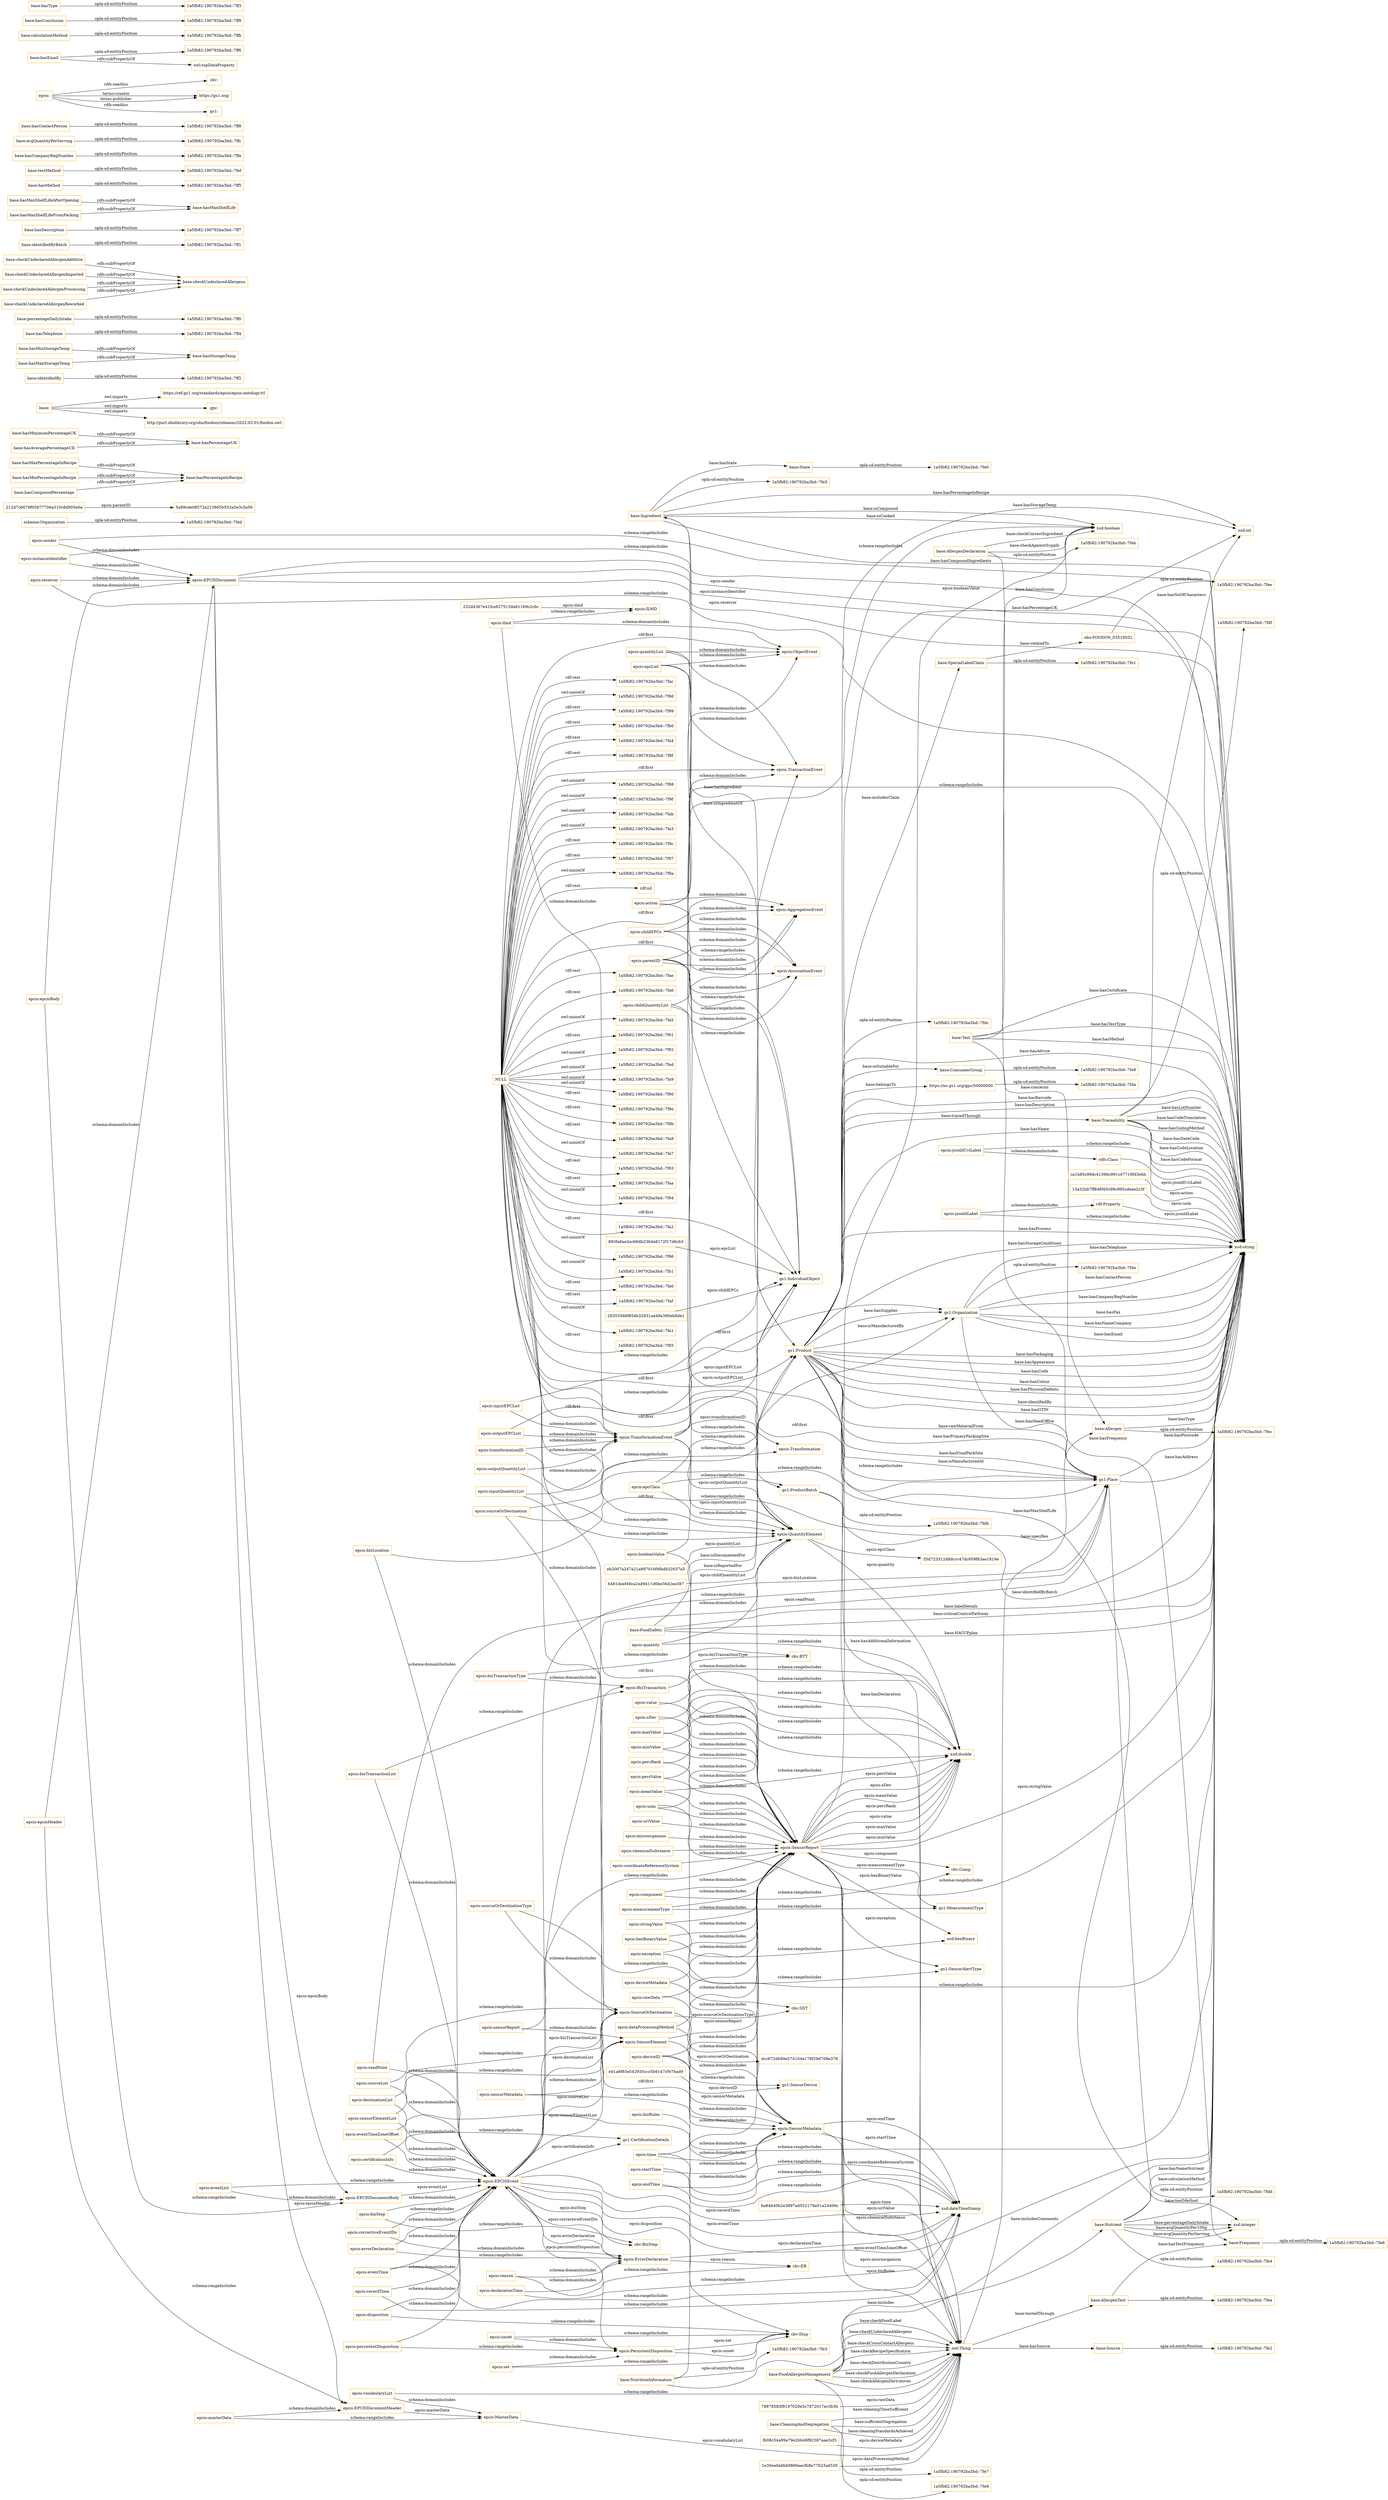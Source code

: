 digraph ar2dtool_diagram { 
rankdir=LR;
size="1501"
node [shape = rectangle, color="orange"]; "base:Test" "base:Ingredient" "base:Frequency" "base:SpecialLabelClaim" "gs1:Product" "gs1:ProductBatch" "base:Traceability" "base:Allergen" "schema:Organization" "base:NutritionInformation" "base:CleaningAndSegregation" "gs1:Place" "base:State" "base:Nutrient" "base:AllergenDeclaration" "base:Source" "base:FoodSafety" "base:FoodAllergenManagement" "base:ConsumerGroup" "gs1:Organization" "base:AllergenTest" "epcis:QuantityElement" "epcis:AggregationEvent" "1e30ea0ebbb9866aecfb8e77623a4530" "epcis:BizTransaction" "dcc672db89e574104e179f29d708e378" "fb08c54a99a79e2bb48f92387aae3cf3" "epcis:SourceOrDestination" "epcis:ErrorDeclaration" "ca1b85c99dc41396c991c47719fd3ebb" "6e84b40b2e3897ad552179a51a24406c" "epcis:MasterData" "epcis:ILMD" "13a32bb7ff84f065c99c995cdeee2c3f" "78878583f9197020e5c7d72017ec3b3b" "35d723312d8dccc47dc959f63ae1819e" "e01a8f83e542935ccc5b9147cf47bad9" "epcis:TransformationEvent" "epcis:EPCISDocumentHeader" "epcis:EPCISEvent" "893fa8ae2ec66db2364e8172f17d6cb3" "6481deef49ca2ed9411d6be36d2ee387" "epcis:AssociationEvent" "epcis:TransactionEvent" "epcis:SensorElement" "epcis:ObjectEvent" "212d7c6679f05977706a310c8d905e0a" "epcis:SensorReport" "5a89cde08572a213665b553a5e3c5a56" "epcis:Transformation" "26353566f854b32931aa49a390eb8de1" "eb2007a247a21a99701606bdb32637a5" "232d4367e41fce6275134e61169c2cbc" "epcis:EPCISDocument" "epcis:PersistentDisposition" "epcis:SensorMetadata" "epcis:EPCISDocumentBody" ; /*classes style*/
	"epcis:uom" -> "xsd:string" [ label = "schema:rangeIncludes" ];
	"epcis:uom" -> "epcis:QuantityElement" [ label = "schema:domainIncludes" ];
	"epcis:uom" -> "epcis:SensorReport" [ label = "schema:domainIncludes" ];
	"epcis:unset" -> "cbv:Disp" [ label = "schema:rangeIncludes" ];
	"epcis:unset" -> "epcis:PersistentDisposition" [ label = "schema:domainIncludes" ];
	"epcis:sensorMetadata" -> "epcis:SensorMetadata" [ label = "schema:rangeIncludes" ];
	"epcis:sensorMetadata" -> "epcis:SensorElement" [ label = "schema:domainIncludes" ];
	"epcis:epcList" -> "epcis:TransactionEvent" [ label = "schema:domainIncludes" ];
	"epcis:epcList" -> "epcis:ObjectEvent" [ label = "schema:domainIncludes" ];
	"epcis:epcList" -> "gs1:IndividualObject" [ label = "schema:rangeIncludes" ];
	"epcis:sourceOrDestination" -> "gs1:Place" [ label = "schema:rangeIncludes" ];
	"epcis:sourceOrDestination" -> "epcis:SourceOrDestination" [ label = "schema:domainIncludes" ];
	"epcis:sourceOrDestination" -> "gs1:Organization" [ label = "schema:rangeIncludes" ];
	"epcis:eventTime" -> "xsd:dateTimeStamp" [ label = "schema:rangeIncludes" ];
	"epcis:eventTime" -> "epcis:EPCISEvent" [ label = "schema:domainIncludes" ];
	"epcis:quantityList" -> "epcis:ObjectEvent" [ label = "schema:domainIncludes" ];
	"epcis:quantityList" -> "epcis:TransactionEvent" [ label = "schema:domainIncludes" ];
	"epcis:quantityList" -> "epcis:QuantityElement" [ label = "schema:rangeIncludes" ];
	"epcis:receiver" -> "epcis:EPCISDocument" [ label = "schema:domainIncludes" ];
	"epcis:receiver" -> "xsd:string" [ label = "schema:rangeIncludes" ];
	"base:Nutrient" -> "1a5fb82:190792ba3bd:-7fe4" [ label = "opla-sd:entityPosition" ];
	"epcis:bizTransactionType" -> "epcis:BizTransaction" [ label = "schema:domainIncludes" ];
	"epcis:bizTransactionType" -> "cbv:BTT" [ label = "schema:rangeIncludes" ];
	"epcis:masterData" -> "epcis:EPCISDocumentHeader" [ label = "schema:domainIncludes" ];
	"epcis:masterData" -> "epcis:MasterData" [ label = "schema:rangeIncludes" ];
	"base:hasMaxPercentageInRecipe" -> "base:hasPercentageInRecipe" [ label = "rdfs:subPropertyOf" ];
	"base:hasMinimumPercentageUK" -> "base:hasPercentageUK" [ label = "rdfs:subPropertyOf" ];
	"base:" -> "https://ref.gs1.org/standards/epcis/epcis-ontology.ttl" [ label = "owl:imports" ];
	"base:" -> "gpc:" [ label = "owl:imports" ];
	"base:" -> "http://purl.obolibrary.org/obo/foodon/releases/2022-02-01/foodon.owl" [ label = "owl:imports" ];
	"epcis:booleanValue" -> "epcis:SensorReport" [ label = "schema:domainIncludes" ];
	"epcis:booleanValue" -> "xsd:boolean" [ label = "schema:rangeIncludes" ];
	"base:identifiedBy" -> "1a5fb82:190792ba3bd:-7ff2" [ label = "opla-sd:entityPosition" ];
	"epcis:quantity" -> "xsd:double" [ label = "schema:rangeIncludes" ];
	"epcis:quantity" -> "epcis:QuantityElement" [ label = "schema:domainIncludes" ];
	"base:hasMinStorageTemp" -> "base:hasStorageTemp" [ label = "rdfs:subPropertyOf" ];
	"base:hasMinPercentageInRecipe" -> "base:hasPercentageInRecipe" [ label = "rdfs:subPropertyOf" ];
	"base:Ingredient" -> "1a5fb82:190792ba3bd:-7fe5" [ label = "opla-sd:entityPosition" ];
	"epcis:startTime" -> "epcis:SensorMetadata" [ label = "schema:domainIncludes" ];
	"epcis:startTime" -> "xsd:dateTimeStamp" [ label = "schema:rangeIncludes" ];
	"epcis:hexBinaryValue" -> "xsd:hexBinary" [ label = "schema:rangeIncludes" ];
	"epcis:hexBinaryValue" -> "epcis:SensorReport" [ label = "schema:domainIncludes" ];
	"epcis:certificationInfo" -> "gs1:CertificationDetails" [ label = "schema:rangeIncludes" ];
	"epcis:certificationInfo" -> "epcis:EPCISEvent" [ label = "schema:domainIncludes" ];
	"base:FoodAllergenManagement" -> "1a5fb82:190792ba3bd:-7fe7" [ label = "opla-sd:entityPosition" ];
	"epcis:sourceList" -> "epcis:SourceOrDestination" [ label = "schema:rangeIncludes" ];
	"epcis:sourceList" -> "epcis:EPCISEvent" [ label = "schema:domainIncludes" ];
	"epcis:reason" -> "epcis:ErrorDeclaration" [ label = "schema:domainIncludes" ];
	"epcis:reason" -> "cbv:ER" [ label = "schema:rangeIncludes" ];
	"schema:Organization" -> "1a5fb82:190792ba3bd:-7fed" [ label = "opla-sd:entityPosition" ];
	"base:hasTelephone" -> "1a5fb82:190792ba3bd:-7ff4" [ label = "opla-sd:entityPosition" ];
	"base:percentageDailyIntake" -> "1a5fb82:190792ba3bd:-7ff0" [ label = "opla-sd:entityPosition" ];
	"epcis:parentID" -> "epcis:TransactionEvent" [ label = "schema:domainIncludes" ];
	"epcis:parentID" -> "epcis:AssociationEvent" [ label = "schema:domainIncludes" ];
	"epcis:parentID" -> "gs1:IndividualObject" [ label = "schema:rangeIncludes" ];
	"epcis:parentID" -> "gs1:Place" [ label = "schema:rangeIncludes" ];
	"epcis:parentID" -> "epcis:AggregationEvent" [ label = "schema:domainIncludes" ];
	"epcis:uriValue" -> "epcis:SensorReport" [ label = "schema:domainIncludes" ];
	"epcis:recordTime" -> "epcis:EPCISEvent" [ label = "schema:domainIncludes" ];
	"epcis:recordTime" -> "xsd:dateTimeStamp" [ label = "schema:rangeIncludes" ];
	"epcis:deviceID" -> "gs1:SensorDevice" [ label = "schema:rangeIncludes" ];
	"epcis:deviceID" -> "epcis:SensorMetadata" [ label = "schema:domainIncludes" ];
	"epcis:deviceID" -> "epcis:SensorReport" [ label = "schema:domainIncludes" ];
	"epcis:ilmd" -> "epcis:ObjectEvent" [ label = "schema:domainIncludes" ];
	"epcis:ilmd" -> "epcis:ILMD" [ label = "schema:rangeIncludes" ];
	"epcis:ilmd" -> "epcis:TransformationEvent" [ label = "schema:domainIncludes" ];
	"base:checkUndeclaredAllergenAdditive" -> "base:checkUndeclaredAllergens" [ label = "rdfs:subPropertyOf" ];
	"epcis:bizRules" -> "epcis:SensorMetadata" [ label = "schema:domainIncludes" ];
	"epcis:meanValue" -> "epcis:SensorReport" [ label = "schema:domainIncludes" ];
	"epcis:meanValue" -> "xsd:double" [ label = "schema:rangeIncludes" ];
	"epcis:microorganism" -> "epcis:SensorReport" [ label = "schema:domainIncludes" ];
	"epcis:value" -> "epcis:SensorReport" [ label = "schema:domainIncludes" ];
	"epcis:value" -> "xsd:double" [ label = "schema:rangeIncludes" ];
	"epcis:sender" -> "xsd:string" [ label = "schema:rangeIncludes" ];
	"epcis:sender" -> "epcis:EPCISDocument" [ label = "schema:domainIncludes" ];
	"https://ns.gs1.org/gpc/50000000" -> "1a5fb82:190792ba3bd:-7fda" [ label = "opla-sd:entityPosition" ];
	"epcis:endTime" -> "epcis:SensorMetadata" [ label = "schema:domainIncludes" ];
	"epcis:endTime" -> "xsd:dateTimeStamp" [ label = "schema:rangeIncludes" ];
	"epcis:sDev" -> "xsd:double" [ label = "schema:rangeIncludes" ];
	"epcis:sDev" -> "epcis:SensorReport" [ label = "schema:domainIncludes" ];
	"epcis:epcisBody" -> "epcis:EPCISDocument" [ label = "schema:domainIncludes" ];
	"epcis:epcisBody" -> "epcis:EPCISDocumentBody" [ label = "schema:rangeIncludes" ];
	"epcis:instanceIdentifier" -> "epcis:EPCISDocument" [ label = "schema:domainIncludes" ];
	"epcis:instanceIdentifier" -> "xsd:string" [ label = "schema:rangeIncludes" ];
	"gs1:Place" -> "1a5fb82:190792ba3bd:-7fdd" [ label = "opla-sd:entityPosition" ];
	"epcis:exception" -> "gs1:SensorAlertType" [ label = "schema:rangeIncludes" ];
	"epcis:exception" -> "epcis:SensorReport" [ label = "schema:domainIncludes" ];
	"epcis:maxValue" -> "xsd:double" [ label = "schema:rangeIncludes" ];
	"epcis:maxValue" -> "epcis:SensorReport" [ label = "schema:domainIncludes" ];
	"base:AllergenTest" -> "1a5fb82:190792ba3bd:-7fea" [ label = "opla-sd:entityPosition" ];
	"gs1:ProductBatch" -> "1a5fb82:190792ba3bd:-7fdb" [ label = "opla-sd:entityPosition" ];
	"epcis:action" -> "xsd:string" [ label = "schema:rangeIncludes" ];
	"epcis:action" -> "epcis:AggregationEvent" [ label = "schema:domainIncludes" ];
	"epcis:action" -> "epcis:AssociationEvent" [ label = "schema:domainIncludes" ];
	"epcis:action" -> "epcis:ObjectEvent" [ label = "schema:domainIncludes" ];
	"epcis:action" -> "epcis:TransactionEvent" [ label = "schema:domainIncludes" ];
	"base:AllergenDeclaration" -> "1a5fb82:190792ba3bd:-7feb" [ label = "opla-sd:entityPosition" ];
	"epcis:rawData" -> "epcis:SensorReport" [ label = "schema:domainIncludes" ];
	"epcis:rawData" -> "epcis:SensorMetadata" [ label = "schema:domainIncludes" ];
	"epcis:epcClass" -> "epcis:QuantityElement" [ label = "schema:domainIncludes" ];
	"epcis:epcClass" -> "gs1:Product" [ label = "schema:rangeIncludes" ];
	"epcis:epcClass" -> "gs1:ProductBatch" [ label = "schema:rangeIncludes" ];
	"epcis:eventTimeZoneOffset" -> "xsd:string" [ label = "schema:rangeIncludes" ];
	"epcis:eventTimeZoneOffset" -> "epcis:EPCISEvent" [ label = "schema:domainIncludes" ];
	"base:identifiedByBatch" -> "1a5fb82:190792ba3bd:-7ff1" [ label = "opla-sd:entityPosition" ];
	"epcis:persistentDisposition" -> "epcis:EPCISEvent" [ label = "schema:domainIncludes" ];
	"epcis:persistentDisposition" -> "epcis:PersistentDisposition" [ label = "schema:rangeIncludes" ];
	"base:hasDescription" -> "1a5fb82:190792ba3bd:-7ff7" [ label = "opla-sd:entityPosition" ];
	"base:hasMaxShelfLifeAfterOpening" -> "base:hasMaxShelfLife" [ label = "rdfs:subPropertyOf" ];
	"epcis:jsonldLabel" -> "rdf:Property" [ label = "schema:domainIncludes" ];
	"epcis:jsonldLabel" -> "xsd:string" [ label = "schema:rangeIncludes" ];
	"epcis:dataProcessingMethod" -> "epcis:SensorReport" [ label = "schema:domainIncludes" ];
	"epcis:dataProcessingMethod" -> "epcis:SensorMetadata" [ label = "schema:domainIncludes" ];
	"base:hasMaxStorageTemp" -> "base:hasStorageTemp" [ label = "rdfs:subPropertyOf" ];
	"epcis:transformationID" -> "epcis:Transformation" [ label = "schema:rangeIncludes" ];
	"epcis:transformationID" -> "epcis:TransformationEvent" [ label = "schema:domainIncludes" ];
	"epcis:epcisHeader" -> "epcis:EPCISDocumentHeader" [ label = "schema:rangeIncludes" ];
	"epcis:epcisHeader" -> "epcis:EPCISDocument" [ label = "schema:domainIncludes" ];
	"epcis:errorDeclaration" -> "epcis:EPCISEvent" [ label = "schema:domainIncludes" ];
	"epcis:errorDeclaration" -> "epcis:ErrorDeclaration" [ label = "schema:rangeIncludes" ];
	"epcis:inputEPCList" -> "gs1:IndividualObject" [ label = "schema:rangeIncludes" ];
	"epcis:inputEPCList" -> "epcis:TransformationEvent" [ label = "schema:domainIncludes" ];
	"base:hasMethod" -> "1a5fb82:190792ba3bd:-7ff5" [ label = "opla-sd:entityPosition" ];
	"epcis:component" -> "epcis:SensorReport" [ label = "schema:domainIncludes" ];
	"epcis:component" -> "cbv:Comp" [ label = "schema:rangeIncludes" ];
	"epcis:set" -> "epcis:PersistentDisposition" [ label = "schema:domainIncludes" ];
	"epcis:set" -> "cbv:Disp" [ label = "schema:rangeIncludes" ];
	"epcis:outputQuantityList" -> "epcis:TransformationEvent" [ label = "schema:domainIncludes" ];
	"epcis:outputQuantityList" -> "epcis:QuantityElement" [ label = "schema:rangeIncludes" ];
	"epcis:destinationList" -> "epcis:EPCISEvent" [ label = "schema:domainIncludes" ];
	"epcis:destinationList" -> "epcis:SourceOrDestination" [ label = "schema:rangeIncludes" ];
	"base:hasCompoundPercentage" -> "base:hasPercentageInRecipe" [ label = "rdfs:subPropertyOf" ];
	"epcis:deviceMetadata" -> "epcis:SensorReport" [ label = "schema:domainIncludes" ];
	"epcis:deviceMetadata" -> "epcis:SensorMetadata" [ label = "schema:domainIncludes" ];
	"gs1:Organization" -> "1a5fb82:190792ba3bd:-7fde" [ label = "opla-sd:entityPosition" ];
	"epcis:chemicalSubstance" -> "epcis:SensorReport" [ label = "schema:domainIncludes" ];
	"epcis:sourceOrDestinationType" -> "epcis:SourceOrDestination" [ label = "schema:domainIncludes" ];
	"epcis:sourceOrDestinationType" -> "cbv:SDT" [ label = "schema:rangeIncludes" ];
	"epcis:measurementType" -> "gs1:MeasurementType" [ label = "schema:rangeIncludes" ];
	"epcis:measurementType" -> "epcis:SensorReport" [ label = "schema:domainIncludes" ];
	"epcis:bizLocation" -> "epcis:EPCISEvent" [ label = "schema:domainIncludes" ];
	"epcis:bizLocation" -> "gs1:Place" [ label = "schema:rangeIncludes" ];
	"epcis:outputEPCList" -> "epcis:TransformationEvent" [ label = "schema:domainIncludes" ];
	"epcis:outputEPCList" -> "gs1:IndividualObject" [ label = "schema:rangeIncludes" ];
	"epcis:stringValue" -> "epcis:SensorReport" [ label = "schema:domainIncludes" ];
	"epcis:stringValue" -> "xsd:string" [ label = "schema:rangeIncludes" ];
	"epcis:jsonldUriLabel" -> "xsd:string" [ label = "schema:rangeIncludes" ];
	"epcis:jsonldUriLabel" -> "rdfs:Class" [ label = "schema:domainIncludes" ];
	"base:ConsumerGroup" -> "1a5fb82:190792ba3bd:-7fe8" [ label = "opla-sd:entityPosition" ];
	"epcis:bizTransactionList" -> "epcis:BizTransaction" [ label = "schema:rangeIncludes" ];
	"epcis:bizTransactionList" -> "epcis:EPCISEvent" [ label = "schema:domainIncludes" ];
	"base:CleaningAndSegregation" -> "1a5fb82:190792ba3bd:-7fe9" [ label = "opla-sd:entityPosition" ];
	"base:Traceability" -> "1a5fb82:190792ba3bd:-7fdf" [ label = "opla-sd:entityPosition" ];
	"base:Allergen" -> "1a5fb82:190792ba3bd:-7fec" [ label = "opla-sd:entityPosition" ];
	"base:Source" -> "1a5fb82:190792ba3bd:-7fe2" [ label = "opla-sd:entityPosition" ];
	"base:checkUndeclaredAllergenImported" -> "base:checkUndeclaredAllergens" [ label = "rdfs:subPropertyOf" ];
	"epcis:minValue" -> "epcis:SensorReport" [ label = "schema:domainIncludes" ];
	"epcis:minValue" -> "xsd:double" [ label = "schema:rangeIncludes" ];
	"epcis:disposition" -> "cbv:Disp" [ label = "schema:rangeIncludes" ];
	"epcis:disposition" -> "epcis:EPCISEvent" [ label = "schema:domainIncludes" ];
	"base:testMethod" -> "1a5fb82:190792ba3bd:-7fef" [ label = "opla-sd:entityPosition" ];
	"epcis:sensorElementList" -> "epcis:SensorElement" [ label = "schema:rangeIncludes" ];
	"epcis:sensorElementList" -> "epcis:EPCISEvent" [ label = "schema:domainIncludes" ];
	"base:hasCompanyRegNumber" -> "1a5fb82:190792ba3bd:-7ffa" [ label = "opla-sd:entityPosition" ];
	"epcis:time" -> "xsd:dateTimeStamp" [ label = "schema:rangeIncludes" ];
	"epcis:time" -> "epcis:SensorReport" [ label = "schema:domainIncludes" ];
	"epcis:time" -> "epcis:SensorMetadata" [ label = "schema:domainIncludes" ];
	"base:avgQuantityPerServing" -> "1a5fb82:190792ba3bd:-7ffc" [ label = "opla-sd:entityPosition" ];
	"base:State" -> "1a5fb82:190792ba3bd:-7fe0" [ label = "opla-sd:entityPosition" ];
	"base:SpecialLabelClaim" -> "1a5fb82:190792ba3bd:-7fe1" [ label = "opla-sd:entityPosition" ];
	"base:checkUndeclaredAllergenProcessing" -> "base:checkUndeclaredAllergens" [ label = "rdfs:subPropertyOf" ];
	"base:hasContactPerson" -> "1a5fb82:190792ba3bd:-7ff8" [ label = "opla-sd:entityPosition" ];
	"epcis:inputQuantityList" -> "epcis:QuantityElement" [ label = "schema:rangeIncludes" ];
	"epcis:inputQuantityList" -> "epcis:TransformationEvent" [ label = "schema:domainIncludes" ];
	"NULL" -> "1a5fb82:190792ba3bd:-7fa2" [ label = "rdf:rest" ];
	"NULL" -> "gs1:IndividualObject" [ label = "rdf:first" ];
	"NULL" -> "1a5fb82:190792ba3bd:-7f96" [ label = "owl:unionOf" ];
	"NULL" -> "gs1:Organization" [ label = "rdf:first" ];
	"NULL" -> "epcis:TransformationEvent" [ label = "rdf:first" ];
	"NULL" -> "1a5fb82:190792ba3bd:-7fb1" [ label = "owl:unionOf" ];
	"NULL" -> "epcis:QuantityElement" [ label = "rdf:first" ];
	"NULL" -> "1a5fb82:190792ba3bd:-7fa0" [ label = "rdf:rest" ];
	"NULL" -> "1a5fb82:190792ba3bd:-7faf" [ label = "rdf:rest" ];
	"NULL" -> "1a5fb82:190792ba3bd:-7fa1" [ label = "owl:unionOf" ];
	"NULL" -> "1a5fb82:190792ba3bd:-7f95" [ label = "rdf:rest" ];
	"NULL" -> "1a5fb82:190792ba3bd:-7fac" [ label = "rdf:rest" ];
	"NULL" -> "1a5fb82:190792ba3bd:-7f9d" [ label = "owl:unionOf" ];
	"NULL" -> "1a5fb82:190792ba3bd:-7f99" [ label = "rdf:rest" ];
	"NULL" -> "1a5fb82:190792ba3bd:-7fb0" [ label = "rdf:rest" ];
	"NULL" -> "1a5fb82:190792ba3bd:-7fa4" [ label = "rdf:rest" ];
	"NULL" -> "1a5fb82:190792ba3bd:-7f8f" [ label = "rdf:rest" ];
	"NULL" -> "1a5fb82:190792ba3bd:-7f98" [ label = "owl:unionOf" ];
	"NULL" -> "1a5fb82:190792ba3bd:-7f9f" [ label = "owl:unionOf" ];
	"NULL" -> "1a5fb82:190792ba3bd:-7fab" [ label = "owl:unionOf" ];
	"NULL" -> "epcis:ObjectEvent" [ label = "rdf:first" ];
	"NULL" -> "epcis:SensorReport" [ label = "rdf:first" ];
	"NULL" -> "1a5fb82:190792ba3bd:-7fa3" [ label = "owl:unionOf" ];
	"NULL" -> "1a5fb82:190792ba3bd:-7f9c" [ label = "rdf:rest" ];
	"NULL" -> "1a5fb82:190792ba3bd:-7f97" [ label = "rdf:rest" ];
	"NULL" -> "1a5fb82:190792ba3bd:-7f9a" [ label = "owl:unionOf" ];
	"NULL" -> "rdf:nil" [ label = "rdf:rest" ];
	"NULL" -> "gs1:Place" [ label = "rdf:first" ];
	"NULL" -> "1a5fb82:190792ba3bd:-7fae" [ label = "rdf:rest" ];
	"NULL" -> "1a5fb82:190792ba3bd:-7fa6" [ label = "rdf:rest" ];
	"NULL" -> "1a5fb82:190792ba3bd:-7fa5" [ label = "owl:unionOf" ];
	"NULL" -> "1a5fb82:190792ba3bd:-7f91" [ label = "rdf:rest" ];
	"NULL" -> "epcis:TransactionEvent" [ label = "rdf:first" ];
	"NULL" -> "1a5fb82:190792ba3bd:-7f92" [ label = "owl:unionOf" ];
	"NULL" -> "gs1:Product" [ label = "rdf:first" ];
	"NULL" -> "1a5fb82:190792ba3bd:-7fad" [ label = "owl:unionOf" ];
	"NULL" -> "epcis:SensorMetadata" [ label = "rdf:first" ];
	"NULL" -> "gs1:ProductBatch" [ label = "rdf:first" ];
	"NULL" -> "epcis:AggregationEvent" [ label = "rdf:first" ];
	"NULL" -> "1a5fb82:190792ba3bd:-7fa9" [ label = "owl:unionOf" ];
	"NULL" -> "1a5fb82:190792ba3bd:-7f90" [ label = "owl:unionOf" ];
	"NULL" -> "1a5fb82:190792ba3bd:-7f9e" [ label = "rdf:rest" ];
	"NULL" -> "1a5fb82:190792ba3bd:-7f9b" [ label = "rdf:rest" ];
	"NULL" -> "epcis:AssociationEvent" [ label = "rdf:first" ];
	"NULL" -> "1a5fb82:190792ba3bd:-7fa8" [ label = "rdf:rest" ];
	"NULL" -> "1a5fb82:190792ba3bd:-7fa7" [ label = "owl:unionOf" ];
	"NULL" -> "1a5fb82:190792ba3bd:-7f93" [ label = "rdf:rest" ];
	"NULL" -> "1a5fb82:190792ba3bd:-7faa" [ label = "rdf:rest" ];
	"NULL" -> "1a5fb82:190792ba3bd:-7f94" [ label = "owl:unionOf" ];
	"epcis:" -> "cbv:" [ label = "rdfs:seeAlso" ];
	"epcis:" -> "https://gs1.org/" [ label = "terms:creator" ];
	"epcis:" -> "gs1:" [ label = "rdfs:seeAlso" ];
	"epcis:" -> "https://gs1.org/" [ label = "terms:publisher" ];
	"epcis:correctiveEventIDs" -> "epcis:ErrorDeclaration" [ label = "schema:domainIncludes" ];
	"epcis:correctiveEventIDs" -> "epcis:EPCISEvent" [ label = "schema:rangeIncludes" ];
	"epcis:readPoint" -> "gs1:Place" [ label = "schema:rangeIncludes" ];
	"epcis:readPoint" -> "epcis:EPCISEvent" [ label = "schema:domainIncludes" ];
	"obo:FOODON_03510032" -> "1a5fb82:190792ba3bd:-7fee" [ label = "opla-sd:entityPosition" ];
	"base:hasAveragePercentageUK" -> "base:hasPercentageUK" [ label = "rdfs:subPropertyOf" ];
	"gs1:Product" -> "1a5fb82:190792ba3bd:-7fdc" [ label = "opla-sd:entityPosition" ];
	"base:Frequency" -> "1a5fb82:190792ba3bd:-7fe6" [ label = "opla-sd:entityPosition" ];
	"epcis:coordinateReferenceSystem" -> "epcis:SensorReport" [ label = "schema:domainIncludes" ];
	"base:checkUndeclaredAllergenReworked" -> "base:checkUndeclaredAllergens" [ label = "rdfs:subPropertyOf" ];
	"base:hasEmail" -> "1a5fb82:190792ba3bd:-7ff6" [ label = "opla-sd:entityPosition" ];
	"base:hasEmail" -> "owl:topDataProperty" [ label = "rdfs:subPropertyOf" ];
	"base:calculationMethod" -> "1a5fb82:190792ba3bd:-7ffb" [ label = "opla-sd:entityPosition" ];
	"base:hasConclusion" -> "1a5fb82:190792ba3bd:-7ff9" [ label = "opla-sd:entityPosition" ];
	"epcis:percRank" -> "xsd:double" [ label = "schema:rangeIncludes" ];
	"epcis:percRank" -> "epcis:SensorReport" [ label = "schema:domainIncludes" ];
	"epcis:percValue" -> "xsd:double" [ label = "schema:rangeIncludes" ];
	"epcis:percValue" -> "epcis:SensorReport" [ label = "schema:domainIncludes" ];
	"epcis:eventList" -> "epcis:EPCISEvent" [ label = "schema:rangeIncludes" ];
	"epcis:eventList" -> "epcis:EPCISDocumentBody" [ label = "schema:domainIncludes" ];
	"base:NutritionInformation" -> "1a5fb82:190792ba3bd:-7fe3" [ label = "opla-sd:entityPosition" ];
	"epcis:declarationTime" -> "epcis:ErrorDeclaration" [ label = "schema:domainIncludes" ];
	"epcis:declarationTime" -> "xsd:dateTimeStamp" [ label = "schema:rangeIncludes" ];
	"base:hasType" -> "1a5fb82:190792ba3bd:-7ff3" [ label = "opla-sd:entityPosition" ];
	"epcis:bizStep" -> "epcis:EPCISEvent" [ label = "schema:domainIncludes" ];
	"epcis:bizStep" -> "cbv:BizStep" [ label = "schema:rangeIncludes" ];
	"epcis:childQuantityList" -> "epcis:AggregationEvent" [ label = "schema:domainIncludes" ];
	"epcis:childQuantityList" -> "epcis:QuantityElement" [ label = "schema:rangeIncludes" ];
	"epcis:childQuantityList" -> "epcis:AssociationEvent" [ label = "schema:domainIncludes" ];
	"epcis:sensorReport" -> "epcis:SensorElement" [ label = "schema:domainIncludes" ];
	"epcis:sensorReport" -> "epcis:SensorReport" [ label = "schema:rangeIncludes" ];
	"epcis:vocabularyList" -> "epcis:MasterData" [ label = "schema:domainIncludes" ];
	"epcis:vocabularyList" -> "owl:Thing" [ label = "schema:rangeIncludes" ];
	"epcis:childEPCs" -> "gs1:IndividualObject" [ label = "schema:rangeIncludes" ];
	"epcis:childEPCs" -> "epcis:AggregationEvent" [ label = "schema:domainIncludes" ];
	"epcis:childEPCs" -> "epcis:AssociationEvent" [ label = "schema:domainIncludes" ];
	"base:hasMaxShelfLifeFromPacking" -> "base:hasMaxShelfLife" [ label = "rdfs:subPropertyOf" ];
	"212d7c6679f05977706a310c8d905e0a" -> "5a89cde08572a213665b553a5e3c5a56" [ label = "epcis:parentID" ];
	"base:Nutrient" -> "xsd:integer" [ label = "base:avgQuantityPer100g" ];
	"gs1:Product" -> "base:ConsumerGroup" [ label = "base:isSuitableFor" ];
	"epcis:SensorReport" -> "xsd:double" [ label = "epcis:percValue" ];
	"gs1:Product" -> "xsd:string" [ label = "base:hasName" ];
	"owl:Thing" -> "base:AllergenTest" [ label = "base:testedThrough" ];
	"base:FoodAllergenManagement" -> "owl:Thing" [ label = "base:checkRecipeSpecification" ];
	"epcis:TransformationEvent" -> "gs1:IndividualObject" [ label = "epcis:outputEPCList" ];
	"epcis:SensorReport" -> "gs1:SensorAlertType" [ label = "epcis:exception" ];
	"gs1:Product" -> "gs1:Place" [ label = "base:isManufacturedAt" ];
	"epcis:EPCISDocument" -> "epcis:EPCISDocumentHeader" [ label = "epcis:epcisHeader" ];
	"epcis:EPCISEvent" -> "xsd:dateTimeStamp" [ label = "epcis:recordTime" ];
	"epcis:TransformationEvent" -> "epcis:Transformation" [ label = "epcis:transformationID" ];
	"rdf:Property" -> "xsd:string" [ label = "epcis:jsonldLabel" ];
	"base:NutritionInformation" -> "gs1:Product" [ label = "base:isReportedFor" ];
	"epcis:PersistentDisposition" -> "cbv:Disp" [ label = "epcis:unset" ];
	"base:CleaningAndSegregation" -> "owl:Thing" [ label = "base:cleaningStandardsAchieved" ];
	"gs1:Product" -> "base:Traceability" [ label = "base:tracedThrough" ];
	"base:Traceability" -> "xsd:string" [ label = "base:hasCodeLocation" ];
	"epcis:SensorReport" -> "xsd:string" [ label = "epcis:stringValue" ];
	"epcis:SensorReport" -> "xsd:double" [ label = "epcis:sDev" ];
	"base:CleaningAndSegregation" -> "owl:Thing" [ label = "base:cleaningTimeSufficient" ];
	"gs1:Product" -> "gs1:Organization" [ label = "base:isManufacturedBy" ];
	"gs1:Organization" -> "xsd:string" [ label = "base:hasCompanyRegNumber" ];
	"base:Traceability" -> "xsd:int" [ label = "base:hasNoOfCharacters" ];
	"base:Test" -> "xsd:string" [ label = "base:hasMethod" ];
	"epcis:EPCISEvent" -> "gs1:Place" [ label = "epcis:bizLocation" ];
	"epcis:SensorReport" -> "xsd:double" [ label = "epcis:meanValue" ];
	"base:FoodAllergenManagement" -> "owl:Thing" [ label = "base:checkDistributionCountry" ];
	"epcis:EPCISEvent" -> "epcis:SourceOrDestination" [ label = "epcis:destinationList" ];
	"epcis:SensorReport" -> "owl:Thing" [ label = "epcis:coordinateReferenceSystem" ];
	"base:FoodSafety" -> "xsd:string" [ label = "base:labelDetails" ];
	"epcis:QuantityElement" -> "xsd:double" [ label = "epcis:quantity" ];
	"epcis:PersistentDisposition" -> "cbv:Disp" [ label = "epcis:set" ];
	"base:Nutrient" -> "xsd:string" [ label = "base:calculationMethod" ];
	"gs1:Organization" -> "xsd:string" [ label = "base:hasFax" ];
	"base:Test" -> "xsd:string" [ label = "base:hasCertificate" ];
	"epcis:EPCISDocument" -> "xsd:string" [ label = "epcis:instanceIdentifier" ];
	"epcis:EPCISEvent" -> "gs1:Place" [ label = "epcis:readPoint" ];
	"epcis:SensorElement" -> "epcis:SensorMetadata" [ label = "epcis:sensorMetadata" ];
	"epcis:EPCISEvent" -> "xsd:string" [ label = "epcis:eventTimeZoneOffset" ];
	"epcis:SensorElement" -> "epcis:SensorReport" [ label = "epcis:sensorReport" ];
	"epcis:EPCISDocumentHeader" -> "epcis:MasterData" [ label = "epcis:masterData" ];
	"base:CleaningAndSegregation" -> "owl:Thing" [ label = "base:sufficientSegregation" ];
	"gs1:Product" -> "xsd:string" [ label = "base:hasProcess" ];
	"base:AllergenDeclaration" -> "xsd:boolean" [ label = "base:checkCorrectIngredient" ];
	"base:NutritionInformation" -> "base:Nutrient" [ label = "base:includes" ];
	"epcis:EPCISDocument" -> "epcis:EPCISDocumentBody" [ label = "epcis:epcisBody" ];
	"base:Ingredient" -> "xsd:string" [ label = "base:hasCompoundIngredients" ];
	"epcis:SensorMetadata" -> "xsd:dateTimeStamp" [ label = "epcis:startTime" ];
	"rdfs:Class" -> "xsd:string" [ label = "epcis:jsonldUriLabel" ];
	"epcis:MasterData" -> "owl:Thing" [ label = "epcis:vocabularyList" ];
	"gs1:Product" -> "gs1:Place" [ label = "base:rawMaterialFrom" ];
	"gs1:Product" -> "xsd:string" [ label = "base:hasStorageConditions" ];
	"gs1:Product" -> "xsd:integer" [ label = "base:hasMaxShelfLife" ];
	"epcis:BizTransaction" -> "cbv:BTT" [ label = "epcis:bizTransactionType" ];
	"base:Traceability" -> "xsd:string" [ label = "base:hasCodeFormat" ];
	"base:Nutrient" -> "xsd:integer" [ label = "base:avgQuantityPerServing" ];
	"gs1:Product" -> "xsd:int" [ label = "base:hasStorageTemp" ];
	"epcis:EPCISEvent" -> "xsd:dateTimeStamp" [ label = "epcis:eventTime" ];
	"epcis:QuantityElement" -> "35d723312d8dccc47dc959f63ae1819e" [ label = "epcis:epcClass" ];
	"base:AllergenDeclaration" -> "base:Allergen" [ label = "base:concerns" ];
	"epcis:EPCISEvent" -> "cbv:Disp" [ label = "epcis:disposition" ];
	"epcis:EPCISDocument" -> "xsd:string" [ label = "epcis:receiver" ];
	"gs1:Product" -> "xsd:string" [ label = "base:hasPackaging" ];
	"base:Allergen" -> "xsd:string" [ label = "base:hasType" ];
	"base:AllergenTest" -> "base:Frequency" [ label = "base:hasTestFrequency" ];
	"base:FoodAllergenManagement" -> "owl:Thing" [ label = "base:checkFoodAllergenDeclaration" ];
	"base:FoodAllergenManagement" -> "owl:Thing" [ label = "base:checkAllergenDerivatives" ];
	"base:Ingredient" -> "gs1:Product" [ label = "base:IsIngredientOf" ];
	"epcis:SensorReport" -> "xsd:double" [ label = "epcis:percRank" ];
	"232d4367e41fce6275134e61169c2cbc" -> "epcis:ILMD" [ label = "epcis:ilmd" ];
	"owl:Thing" -> "base:Allergen" [ label = "base:specifies" ];
	"epcis:SourceOrDestination" -> "dcc672db89e574104e179f29d708e378" [ label = "epcis:sourceOrDestination" ];
	"epcis:SensorReport" -> "owl:Thing" [ label = "epcis:chemicalSubstance" ];
	"base:Ingredient" -> "xsd:boolean" [ label = "base:isCompound" ];
	"epcis:SensorReport" -> "xsd:hexBinary" [ label = "epcis:hexBinaryValue" ];
	"base:Nutrient" -> "xsd:integer" [ label = "base:percentageDailyIntake" ];
	"gs1:Product" -> "xsd:string" [ label = "base:hasAppearance" ];
	"gs1:Organization" -> "xsd:string" [ label = "base:hasNameCompany" ];
	"gs1:Organization" -> "xsd:string" [ label = "base:hasEmail" ];
	"gs1:Organization" -> "xsd:string" [ label = "base:hasTelephone" ];
	"base:Ingredient" -> "xsd:int" [ label = "base:hasPercentageInRecipe" ];
	"epcis:SensorReport" -> "xsd:boolean" [ label = "epcis:booleanValue" ];
	"epcis:TransformationEvent" -> "epcis:QuantityElement" [ label = "epcis:inputQuantityList" ];
	"base:FoodSafety" -> "xsd:string" [ label = "base:criticalControlPathway" ];
	"epcis:EPCISDocumentBody" -> "epcis:EPCISEvent" [ label = "epcis:eventList" ];
	"base:Ingredient" -> "xsd:boolean" [ label = "base:isCooked" ];
	"base:Test" -> "xsd:boolean" [ label = "base:hasConclusion" ];
	"gs1:Product" -> "owl:Thing" [ label = "base:hasDeclaration" ];
	"gs1:Product" -> "gs1:Place" [ label = "base:hasPrimaryPackingSite" ];
	"gs1:Product" -> "xsd:string" [ label = "base:hasCode" ];
	"epcis:TransformationEvent" -> "epcis:QuantityElement" [ label = "epcis:outputQuantityList" ];
	"e01a8f83e542935ccc5b9147cf47bad9" -> "gs1:SensorDevice" [ label = "epcis:deviceID" ];
	"fb08c54a99a79e2bb48f92387aae3cf3" -> "owl:Thing" [ label = "epcis:deviceMetadata" ];
	"base:FoodAllergenManagement" -> "owl:Thing" [ label = "base:checkFoodLabel" ];
	"base:Traceability" -> "xsd:string" [ label = "base:hasLotNumber" ];
	"base:Ingredient" -> "base:State" [ label = "base:hasState" ];
	"gs1:Product" -> "owl:Thing" [ label = "base:hasAdditionalInformation" ];
	"ca1b85c99dc41396c991c47719fd3ebb" -> "xsd:string" [ label = "epcis:action" ];
	"base:FoodAllergenManagement" -> "xsd:string" [ label = "base:includesComments" ];
	"78878583f9197020e5c7d72017ec3b3b" -> "owl:Thing" [ label = "epcis:rawData" ];
	"gs1:Product" -> "xsd:string" [ label = "base:hasColour" ];
	"epcis:TransformationEvent" -> "gs1:IndividualObject" [ label = "epcis:inputEPCList" ];
	"owl:Thing" -> "base:Source" [ label = "base:hasSource" ];
	"epcis:SensorReport" -> "xsd:double" [ label = "epcis:value" ];
	"epcis:EPCISEvent" -> "epcis:SourceOrDestination" [ label = "epcis:sourceList" ];
	"epcis:EPCISEvent" -> "cbv:BizStep" [ label = "epcis:bizStep" ];
	"epcis:EPCISEvent" -> "gs1:CertificationDetails" [ label = "epcis:certificationInfo" ];
	"epcis:ErrorDeclaration" -> "epcis:EPCISEvent" [ label = "epcis:correctiveEventIDs" ];
	"epcis:ErrorDeclaration" -> "cbv:ER" [ label = "epcis:reason" ];
	"epcis:SensorReport" -> "owl:Thing" [ label = "epcis:microorganism" ];
	"base:Nutrient" -> "xsd:string" [ label = "base:testMethod" ];
	"base:FoodSafety" -> "gs1:Product" [ label = "base:isDocumentedFor" ];
	"gs1:Organization" -> "xsd:string" [ label = "base:hasContactPerson" ];
	"epcis:SensorReport" -> "owl:Thing" [ label = "epcis:uriValue" ];
	"epcis:SensorReport" -> "cbv:Comp" [ label = "epcis:component" ];
	"gs1:Product" -> "xsd:string" [ label = "base:hasPhysicalDefects" ];
	"base:SpecialLabelClaim" -> "obo:FOODON_03510032" [ label = "base:relatedTo" ];
	"base:Test" -> "base:Frequency" [ label = "base:hasFrequency" ];
	"gs1:Organization" -> "gs1:Place" [ label = "base:hasHeadOffice" ];
	"26353566f854b32931aa49a390eb8de1" -> "gs1:IndividualObject" [ label = "epcis:childEPCs" ];
	"base:Traceability" -> "xsd:string" [ label = "base:hasCodeTranslation" ];
	"gs1:Place" -> "xsd:string" [ label = "base:hasAddress" ];
	"gs1:Product" -> "xsd:string" [ label = "base:identifiedBy" ];
	"eb2007a247a21a99701606bdb32637a5" -> "epcis:QuantityElement" [ label = "epcis:quantityList" ];
	"gs1:Product" -> "xsd:string" [ label = "base:hasGTIN" ];
	"gs1:Product" -> "gs1:Organization" [ label = "base:hasSupplier" ];
	"gs1:Product" -> "xsd:int" [ label = "base:hasPercentageUK" ];
	"base:FoodSafety" -> "xsd:string" [ label = "base:HACCPplan" ];
	"1e30ea0ebbb9866aecfb8e77623a4530" -> "owl:Thing" [ label = "epcis:dataProcessingMethod" ];
	"gs1:Place" -> "xsd:string" [ label = "base:hasPostcode" ];
	"epcis:EPCISEvent" -> "epcis:ErrorDeclaration" [ label = "epcis:errorDeclaration" ];
	"epcis:SourceOrDestination" -> "cbv:SDT" [ label = "epcis:sourceOrDestinationType" ];
	"epcis:SensorReport" -> "gs1:MeasurementType" [ label = "epcis:measurementType" ];
	"gs1:Product" -> "xsd:string" [ label = "base:hasAdvice" ];
	"6e84b40b2e3897ad552179a51a24406c" -> "xsd:dateTimeStamp" [ label = "epcis:time" ];
	"base:AllergenDeclaration" -> "xsd:boolean" [ label = "base:checkAgainstSupply" ];
	"13a32bb7ff84f065c99c995cdeee2c3f" -> "xsd:string" [ label = "epcis:uom" ];
	"epcis:EPCISEvent" -> "epcis:PersistentDisposition" [ label = "epcis:persistentDisposition" ];
	"epcis:ErrorDeclaration" -> "xsd:dateTimeStamp" [ label = "epcis:declarationTime" ];
	"epcis:SensorReport" -> "xsd:double" [ label = "epcis:maxValue" ];
	"gs1:Product" -> "base:SpecialLabelClaim" [ label = "base:includesClaim" ];
	"893fa8ae2ec66db2364e8172f17d6cb3" -> "gs1:IndividualObject" [ label = "epcis:epcList" ];
	"base:Traceability" -> "xsd:string" [ label = "base:hasCodingMethod" ];
	"base:Nutrient" -> "xsd:string" [ label = "base:hasNameNutrient" ];
	"gs1:Product" -> "xsd:string" [ label = "base:hasBarcode" ];
	"epcis:EPCISEvent" -> "epcis:SensorElement" [ label = "epcis:sensorElementList" ];
	"base:FoodAllergenManagement" -> "owl:Thing" [ label = "base:checkUndeclaredAllergens" ];
	"epcis:SensorMetadata" -> "xsd:dateTimeStamp" [ label = "epcis:endTime" ];
	"gs1:Product" -> "xsd:string" [ label = "base:hasDescription" ];
	"epcis:EPCISDocument" -> "xsd:string" [ label = "epcis:sender" ];
	"gs1:Product" -> "gs1:Place" [ label = "base:hasFinalPackSite" ];
	"epcis:SensorReport" -> "xsd:double" [ label = "epcis:minValue" ];
	"6481deef49ca2ed9411d6be36d2ee387" -> "epcis:QuantityElement" [ label = "epcis:childQuantityList" ];
	"gs1:Product" -> "base:Ingredient" [ label = "base:hasIngredient" ];
	"gs1:ProductBatch" -> "xsd:string" [ label = "base:identifiedByBatch" ];
	"base:Traceability" -> "xsd:string" [ label = "base:hasDateCode" ];
	"base:FoodAllergenManagement" -> "owl:Thing" [ label = "base:checkCrossContactAllergens" ];
	"base:Test" -> "xsd:string" [ label = "base:hasTestType" ];
	"epcis:EPCISEvent" -> "epcis:BizTransaction" [ label = "epcis:bizTransactionList" ];
	"epcis:SensorMetadata" -> "owl:Thing" [ label = "epcis:bizRules" ];
	"gs1:Product" -> "https://ns.gs1.org/gpc/50000000" [ label = "base:belongsTo" ];

}
